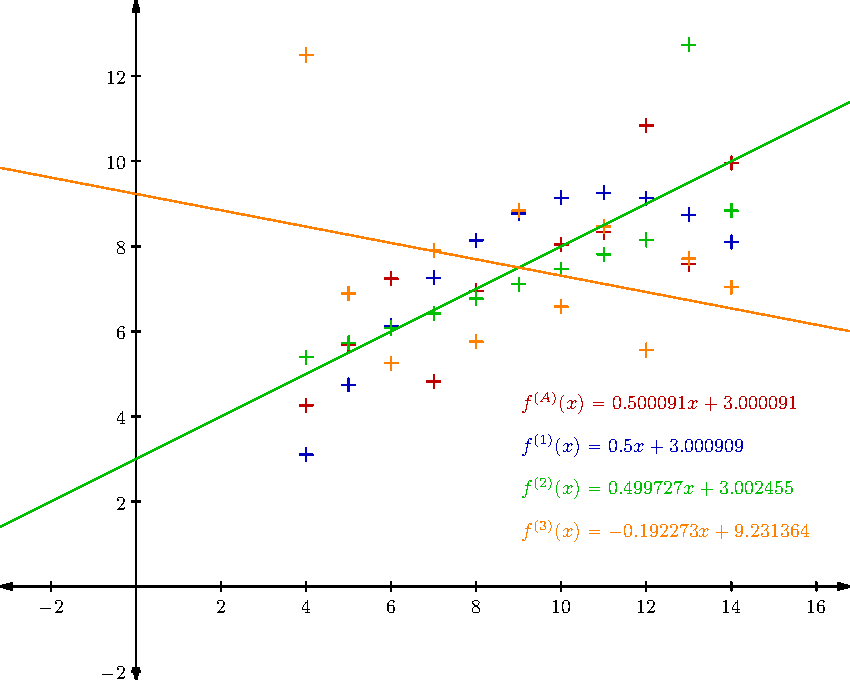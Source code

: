/* File unicodetex not found. */

 /* Geogebra to Asymptote conversion, documentation at artofproblemsolving.com/Wiki, go to User:Azjps/geogebra */
import graph; size(15cm); 
real labelscalefactor = 0.5; /* changes label-to-point distance */
pen dps = linewidth(0.7) + fontsize(10); defaultpen(dps); /* default pen style */ real xmin = -3.2, xmax = 16.8, ymin = -2.2, ymax = 13.8;  /* image dimensions */
Label laxis; laxis.p = fontsize(10); 
xaxis(xmin, xmax, Ticks(laxis, Step = 2, Size = 2, NoZero), Arrows(6), above = true); 
yaxis(ymin, ymax, Ticks(laxis, Step = 2, Size = 2, NoZero), Arrows(6), above = true); /* draws axes; NoZero hides '0' label */ 
 /* draw figures */
draw(shift((10,8.04)) * scale(0.15) * ((0,1)--(0,-1)^^(1,0)--(-1,0)), heavyred); /* special point */
draw(shift((8,6.95)) * scale(0.15) * ((0,1)--(0,-1)^^(1,0)--(-1,0)), heavyred); /* special point */
draw(shift((13,7.58)) * scale(0.15) * ((0,1)--(0,-1)^^(1,0)--(-1,0)), heavyred); /* special point */
draw(shift((9,8.81)) * scale(0.15) * ((0,1)--(0,-1)^^(1,0)--(-1,0)), heavyred); /* special point */
draw(shift((11,8.33)) * scale(0.15) * ((0,1)--(0,-1)^^(1,0)--(-1,0)), heavyred); /* special point */
draw(shift((14,9.96)) * scale(0.15) * ((0,1)--(0,-1)^^(1,0)--(-1,0)), heavyred); /* special point */
draw(shift((6,7.24)) * scale(0.15) * ((0,1)--(0,-1)^^(1,0)--(-1,0)), heavyred); /* special point */
draw(shift((4,4.26)) * scale(0.15) * ((0,1)--(0,-1)^^(1,0)--(-1,0)), heavyred); /* special point */
draw(shift((12,10.84)) * scale(0.15) * ((0,1)--(0,-1)^^(1,0)--(-1,0)), heavyred); /* special point */
draw(shift((7,4.82)) * scale(0.15) * ((0,1)--(0,-1)^^(1,0)--(-1,0)), heavyred); /* special point */
draw(shift((5,5.68)) * scale(0.15) * ((0,1)--(0,-1)^^(1,0)--(-1,0)), heavyred); /* special point */
draw(shift((10,9.14)) * scale(0.15) * ((0,1)--(0,-1)^^(1,0)--(-1,0)), heavyblue); /* special point */
draw(shift((8,8.14)) * scale(0.15) * ((0,1)--(0,-1)^^(1,0)--(-1,0)), heavyblue); /* special point */
draw(shift((13,8.74)) * scale(0.15) * ((0,1)--(0,-1)^^(1,0)--(-1,0)), heavyblue); /* special point */
draw(shift((9,8.77)) * scale(0.15) * ((0,1)--(0,-1)^^(1,0)--(-1,0)), heavyblue); /* special point */
draw(shift((11,9.26)) * scale(0.15) * ((0,1)--(0,-1)^^(1,0)--(-1,0)), heavyblue); /* special point */
draw(shift((14,8.1)) * scale(0.15) * ((0,1)--(0,-1)^^(1,0)--(-1,0)), heavyblue); /* special point */
draw(shift((6,6.13)) * scale(0.15) * ((0,1)--(0,-1)^^(1,0)--(-1,0)), heavyblue); /* special point */
draw(shift((4,3.1)) * scale(0.15) * ((0,1)--(0,-1)^^(1,0)--(-1,0)), heavyblue); /* special point */
draw(shift((12,9.13)) * scale(0.15) * ((0,1)--(0,-1)^^(1,0)--(-1,0)), heavyblue); /* special point */
draw(shift((7,7.26)) * scale(0.15) * ((0,1)--(0,-1)^^(1,0)--(-1,0)), heavyblue); /* special point */
draw(shift((5,4.74)) * scale(0.15) * ((0,1)--(0,-1)^^(1,0)--(-1,0)), heavyblue); /* special point */
draw(shift((10,7.46)) * scale(0.15) * ((0,1)--(0,-1)^^(1,0)--(-1,0)), heavygreen); /* special point */
draw(shift((8,6.77)) * scale(0.15) * ((0,1)--(0,-1)^^(1,0)--(-1,0)), heavygreen); /* special point */
draw(shift((13,12.74)) * scale(0.15) * ((0,1)--(0,-1)^^(1,0)--(-1,0)), heavygreen); /* special point */
draw(shift((9,7.11)) * scale(0.15) * ((0,1)--(0,-1)^^(1,0)--(-1,0)), heavygreen); /* special point */
draw(shift((11,7.81)) * scale(0.15) * ((0,1)--(0,-1)^^(1,0)--(-1,0)), heavygreen); /* special point */
draw(shift((14,8.84)) * scale(0.15) * ((0,1)--(0,-1)^^(1,0)--(-1,0)), heavygreen); /* special point */
draw(shift((6,6.08)) * scale(0.15) * ((0,1)--(0,-1)^^(1,0)--(-1,0)), heavygreen); /* special point */
draw(shift((4,5.39)) * scale(0.15) * ((0,1)--(0,-1)^^(1,0)--(-1,0)), heavygreen); /* special point */
draw(shift((12,8.15)) * scale(0.15) * ((0,1)--(0,-1)^^(1,0)--(-1,0)), heavygreen); /* special point */
draw(shift((7,6.42)) * scale(0.15) * ((0,1)--(0,-1)^^(1,0)--(-1,0)), heavygreen); /* special point */
draw(shift((5,5.73)) * scale(0.15) * ((0,1)--(0,-1)^^(1,0)--(-1,0)), heavygreen); /* special point */
draw(shift((10,6.58)) * scale(0.15) * ((0,1)--(0,-1)^^(1,0)--(-1,0)), orange); /* special point */
draw(shift((8,5.76)) * scale(0.15) * ((0,1)--(0,-1)^^(1,0)--(-1,0)), orange); /* special point */
draw(shift((13,7.71)) * scale(0.15) * ((0,1)--(0,-1)^^(1,0)--(-1,0)), orange); /* special point */
draw(shift((9,8.84)) * scale(0.15) * ((0,1)--(0,-1)^^(1,0)--(-1,0)), orange); /* special point */
draw(shift((11,8.47)) * scale(0.15) * ((0,1)--(0,-1)^^(1,0)--(-1,0)), orange); /* special point */
draw(shift((14,7.04)) * scale(0.15) * ((0,1)--(0,-1)^^(1,0)--(-1,0)), orange); /* special point */
draw(shift((6,5.25)) * scale(0.15) * ((0,1)--(0,-1)^^(1,0)--(-1,0)), orange); /* special point */
draw(shift((4,12.5)) * scale(0.15) * ((0,1)--(0,-1)^^(1,0)--(-1,0)), orange); /* special point */
draw(shift((12,5.56)) * scale(0.15) * ((0,1)--(0,-1)^^(1,0)--(-1,0)), orange); /* special point */
draw(shift((7,7.91)) * scale(0.15) * ((0,1)--(0,-1)^^(1,0)--(-1,0)), orange); /* special point */
draw(shift((5,6.89)) * scale(0.15) * ((0,1)--(0,-1)^^(1,0)--(-1,0)), orange); /* special point */
real f1 (real x) {return 3.000091+0.500091*x;} //f
draw(graph(f1,-3.19,16.79), heavyred); 
real f4 (real x) {return 3.000909+0.5*x;} //f'
draw(graph(f4,-3.19,16.79), heavyblue); 
real f7 (real x) {return 3.002455+0.499727*x;} //f^{(2)}
draw(graph(f7,-3.19,16.79), heavygreen); 
real f10 (real x) {return 9.231364-0.192273*x;} //f^{(3)}
draw(graph(f10,-3.19,16.79), orange); 
// real f2 (real x) {return 3.804664*exp(0.071377*x);} //g
// draw(graph(f2,-3.19,16.79), heavyred); 
// real f5 (real x) {return 3.417548*2.718^(0.082249*x);} //g^{(1)}
// draw(graph(f5,-3.19,16.79), heavyblue); 
// real f8 (real x) {return 4.100273*2.718^(0.063981*x);} //g^{(2)}
// draw(graph(f8,-3.19,16.79), heavygreen); 
// real f11 (real x) {return 8.564272*2.718^(-0.017989*x);} //g^{(3)}
// draw(graph(f11,-3.19,16.79), orange); 
// real f3 (real x) {return 2.020991*x^0.59939;} //h
// draw(graph(f3,0.01,16.79), heavyred); 
// real f6 (real x) {return 1.453451*x^0.74991;} //h'
// draw(graph(f6,0.01,16.79), heavyblue); 
// real f9 (real x) {return 2.47857*x^0.507328;} //h^{(2)}
// draw(graph(f9,0.01,16.79), heavygreen); 
// real f12 (real x) {return 10.959075*x^(-0.192021);} //h^{(3)}
// draw(graph(f12,0.01,16.79), orange); 
 /* dots and labels */
label("$f^{(A)}(x) = 0.500091x + 3.000091$", (9,4), NE * labelscalefactor,heavyred); 
label("$f^{(1)}(x) = 0.5x + 3.000909$", (9,3), NE * labelscalefactor,heavyblue); 
label("$f^{(2)}(x) = 0.499727x + 3.002455$", (9,2), NE * labelscalefactor,heavygreen); 
label("$f^{(3)}(x) = - 0.192273x + 9.231364$", (9,1), NE * labelscalefactor,orange); 
// label("$g^{(A)}(x) = 3.804664 \times e^{0.071377x}$", (-2.4713615364,3.8125055442), NE * labelscalefactor,heavyred); 
// label("$g^{(1)}(x) = 3.417548 \times e^{0.082249x}$", (-2.5613344575,4.5622798865), NE * labelscalefactor,heavyblue); 
// label("$g^{(2)}(x) = 4.100273 \times e^{0.063981x}$", (-3.1311629576,2.9427673071), NE * labelscalefactor,heavygreen); 
// label("$g^{(3)}(x) = 8.564272 \times e^{-0.017989 x}$", (-3.1311629576,8.6110613348), NE * labelscalefactor,orange); 
// label("$h^{(A)}(x) = 2.020991\times x^{0.59939}$", (1.7273747804,1.3232547278), NE * labelscalefactor,heavyred); 
// label("$h^{(1)}(x) = 1.453451\times x^{0.74991}$", (1.6973838067,0.7834172013), NE * labelscalefactor,heavyblue); 
// label("$h^{(2)}(x) = 2.47857\times x^{0.507328}$", (0.2878080432,-0.1762939568), NE * labelscalefactor,heavygreen); 
// label("$h^{(3)}(x) = 10.959075\times x^{-0.192021}$", (0.4677538854,14.6092560732), NE * labelscalefactor,orange); 
clip((xmin,ymin)--(xmin,ymax)--(xmax,ymax)--(xmax,ymin)--cycle); 
 /* end of picture */